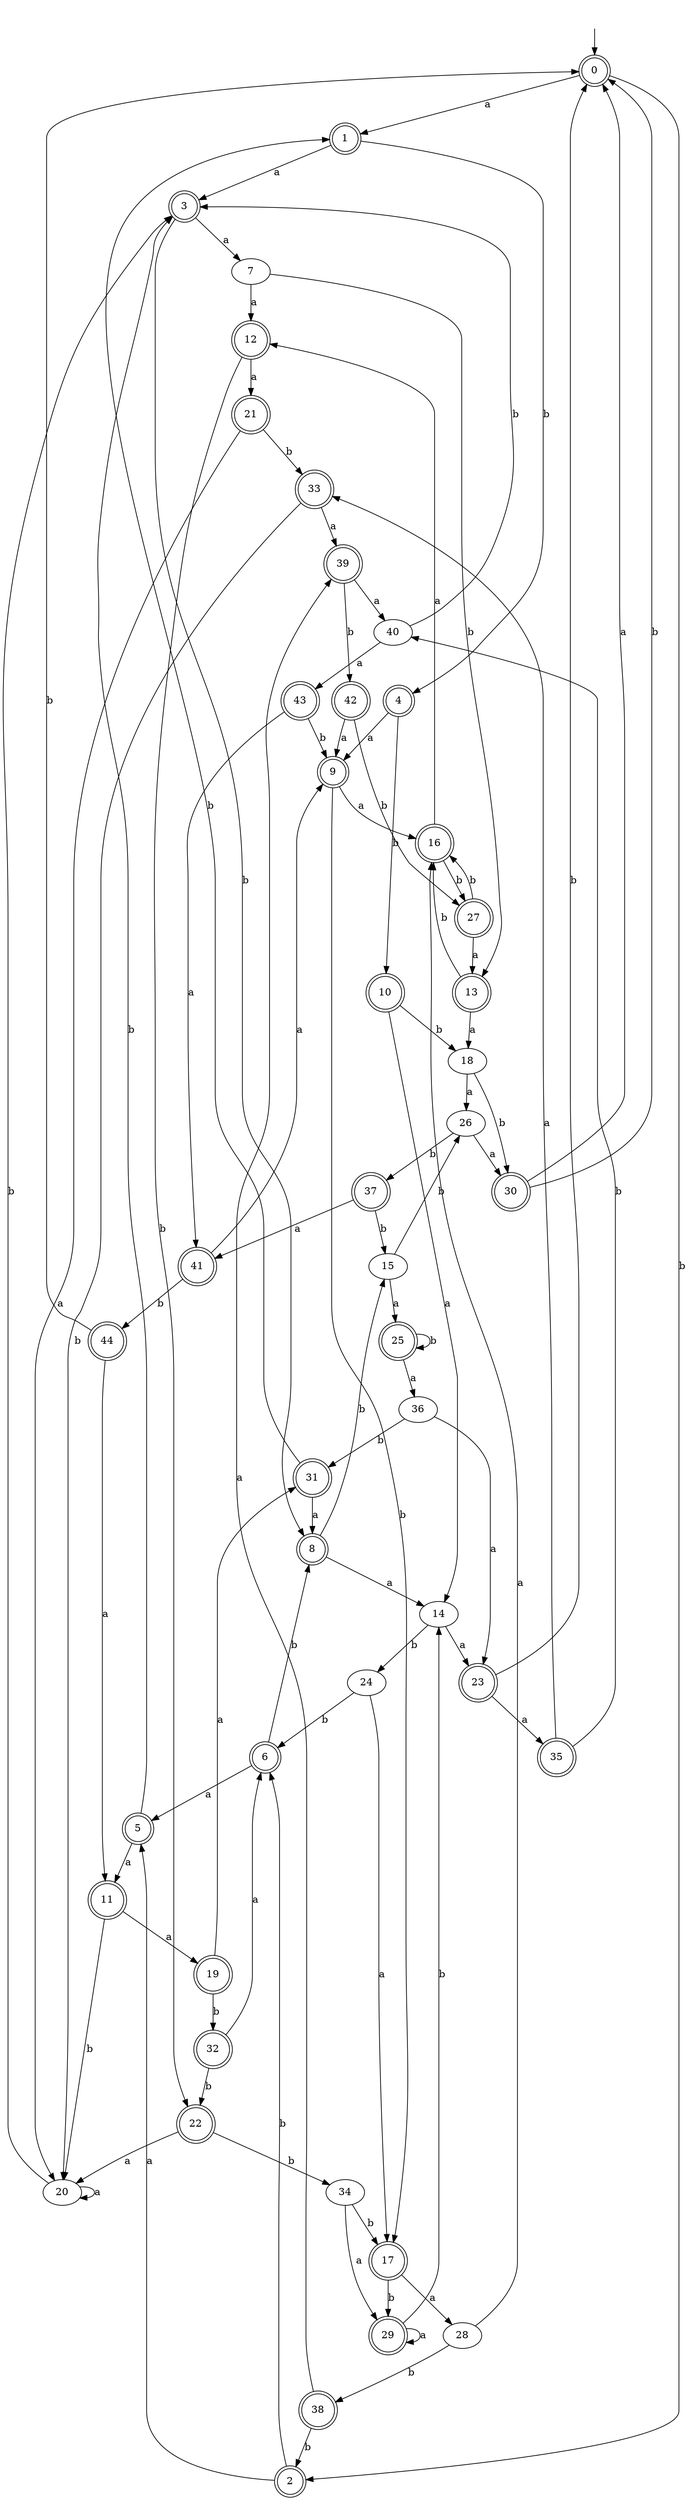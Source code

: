 digraph RandomDFA {
  __start0 [label="", shape=none];
  __start0 -> 0 [label=""];
  0 [shape=circle] [shape=doublecircle]
  0 -> 1 [label="a"]
  0 -> 2 [label="b"]
  1 [shape=doublecircle]
  1 -> 3 [label="a"]
  1 -> 4 [label="b"]
  2 [shape=doublecircle]
  2 -> 5 [label="a"]
  2 -> 6 [label="b"]
  3 [shape=doublecircle]
  3 -> 7 [label="a"]
  3 -> 8 [label="b"]
  4 [shape=doublecircle]
  4 -> 9 [label="a"]
  4 -> 10 [label="b"]
  5 [shape=doublecircle]
  5 -> 11 [label="a"]
  5 -> 3 [label="b"]
  6 [shape=doublecircle]
  6 -> 5 [label="a"]
  6 -> 8 [label="b"]
  7
  7 -> 12 [label="a"]
  7 -> 13 [label="b"]
  8 [shape=doublecircle]
  8 -> 14 [label="a"]
  8 -> 15 [label="b"]
  9 [shape=doublecircle]
  9 -> 16 [label="a"]
  9 -> 17 [label="b"]
  10 [shape=doublecircle]
  10 -> 14 [label="a"]
  10 -> 18 [label="b"]
  11 [shape=doublecircle]
  11 -> 19 [label="a"]
  11 -> 20 [label="b"]
  12 [shape=doublecircle]
  12 -> 21 [label="a"]
  12 -> 22 [label="b"]
  13 [shape=doublecircle]
  13 -> 18 [label="a"]
  13 -> 16 [label="b"]
  14
  14 -> 23 [label="a"]
  14 -> 24 [label="b"]
  15
  15 -> 25 [label="a"]
  15 -> 26 [label="b"]
  16 [shape=doublecircle]
  16 -> 12 [label="a"]
  16 -> 27 [label="b"]
  17 [shape=doublecircle]
  17 -> 28 [label="a"]
  17 -> 29 [label="b"]
  18
  18 -> 26 [label="a"]
  18 -> 30 [label="b"]
  19 [shape=doublecircle]
  19 -> 31 [label="a"]
  19 -> 32 [label="b"]
  20
  20 -> 20 [label="a"]
  20 -> 3 [label="b"]
  21 [shape=doublecircle]
  21 -> 20 [label="a"]
  21 -> 33 [label="b"]
  22 [shape=doublecircle]
  22 -> 20 [label="a"]
  22 -> 34 [label="b"]
  23 [shape=doublecircle]
  23 -> 35 [label="a"]
  23 -> 0 [label="b"]
  24
  24 -> 17 [label="a"]
  24 -> 6 [label="b"]
  25 [shape=doublecircle]
  25 -> 36 [label="a"]
  25 -> 25 [label="b"]
  26
  26 -> 30 [label="a"]
  26 -> 37 [label="b"]
  27 [shape=doublecircle]
  27 -> 13 [label="a"]
  27 -> 16 [label="b"]
  28
  28 -> 16 [label="a"]
  28 -> 38 [label="b"]
  29 [shape=doublecircle]
  29 -> 29 [label="a"]
  29 -> 14 [label="b"]
  30 [shape=doublecircle]
  30 -> 0 [label="a"]
  30 -> 0 [label="b"]
  31 [shape=doublecircle]
  31 -> 8 [label="a"]
  31 -> 1 [label="b"]
  32 [shape=doublecircle]
  32 -> 6 [label="a"]
  32 -> 22 [label="b"]
  33 [shape=doublecircle]
  33 -> 39 [label="a"]
  33 -> 20 [label="b"]
  34
  34 -> 29 [label="a"]
  34 -> 17 [label="b"]
  35 [shape=doublecircle]
  35 -> 33 [label="a"]
  35 -> 40 [label="b"]
  36
  36 -> 23 [label="a"]
  36 -> 31 [label="b"]
  37 [shape=doublecircle]
  37 -> 41 [label="a"]
  37 -> 15 [label="b"]
  38 [shape=doublecircle]
  38 -> 39 [label="a"]
  38 -> 2 [label="b"]
  39 [shape=doublecircle]
  39 -> 40 [label="a"]
  39 -> 42 [label="b"]
  40
  40 -> 43 [label="a"]
  40 -> 3 [label="b"]
  41 [shape=doublecircle]
  41 -> 9 [label="a"]
  41 -> 44 [label="b"]
  42 [shape=doublecircle]
  42 -> 9 [label="a"]
  42 -> 27 [label="b"]
  43 [shape=doublecircle]
  43 -> 41 [label="a"]
  43 -> 9 [label="b"]
  44 [shape=doublecircle]
  44 -> 11 [label="a"]
  44 -> 0 [label="b"]
}
